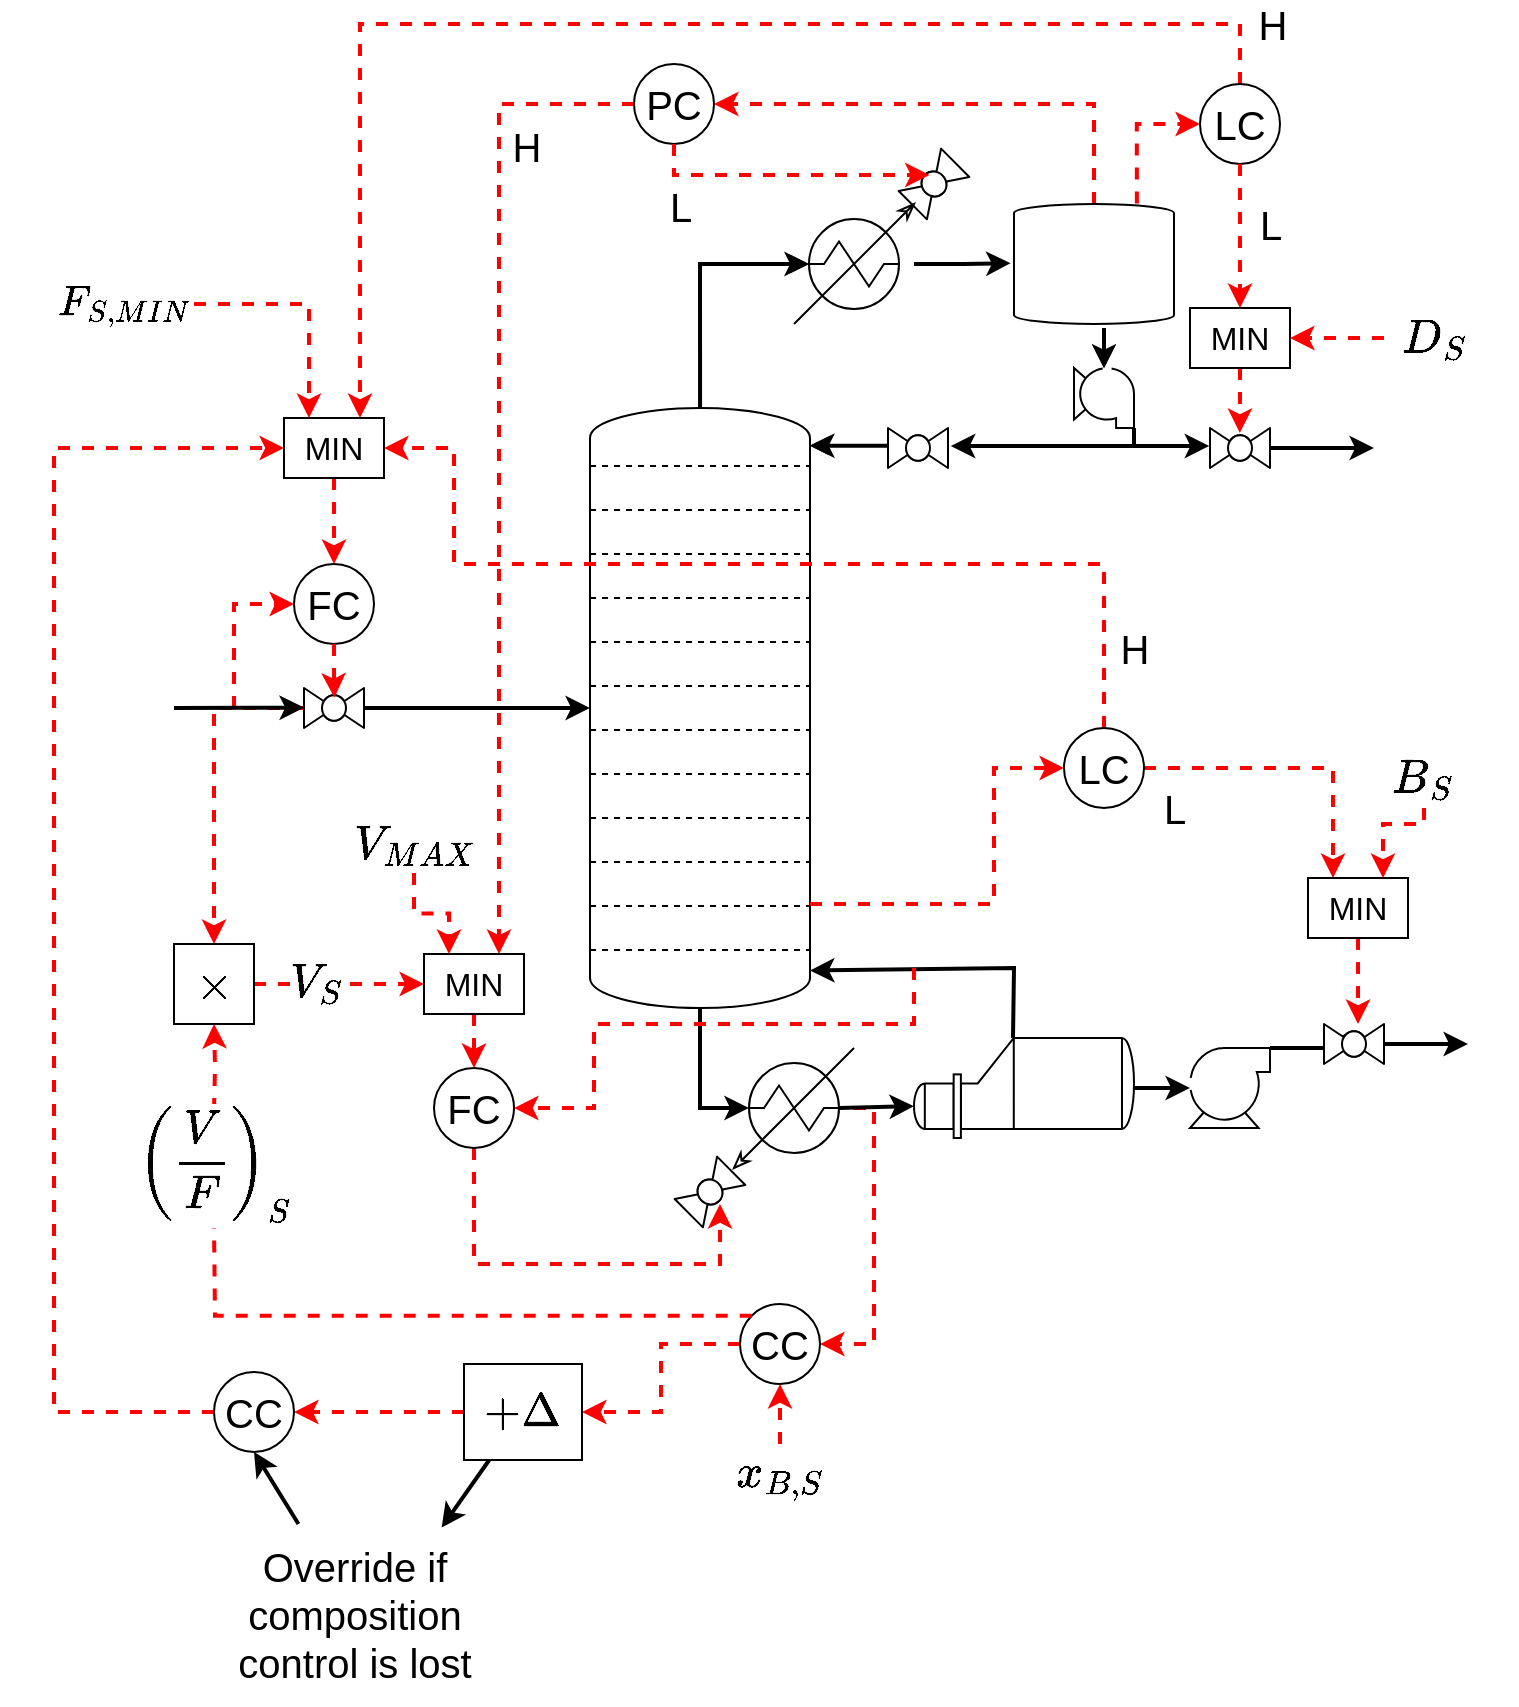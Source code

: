 <mxfile>
    <diagram id="n_FQf2AKHFINR0Hc34nD" name="Page-1">
        <mxGraphModel dx="741" dy="1639" grid="1" gridSize="10" guides="1" tooltips="1" connect="1" arrows="1" fold="1" page="1" pageScale="1" pageWidth="1654" pageHeight="1169" background="none" math="1" shadow="0">
            <root>
                <mxCell id="0"/>
                <mxCell id="1" parent="0"/>
                <mxCell id="116" style="edgeStyle=orthogonalEdgeStyle;rounded=0;html=1;entryX=1;entryY=0.5;entryDx=0;entryDy=0;dashed=1;strokeColor=#FF0000;strokeWidth=2;" parent="1" source="35" target="113" edge="1">
                    <mxGeometry relative="1" as="geometry">
                        <Array as="points">
                            <mxPoint x="720" y="702"/>
                            <mxPoint x="720" y="820"/>
                        </Array>
                    </mxGeometry>
                </mxCell>
                <mxCell id="3" style="edgeStyle=orthogonalEdgeStyle;rounded=0;orthogonalLoop=1;jettySize=auto;html=1;exitX=1;exitY=0;exitDx=0;exitDy=0;exitPerimeter=0;entryX=0.063;entryY=0.469;entryDx=0;entryDy=0;entryPerimeter=0;strokeWidth=2;fontSize=20;" parent="1" source="19" target="41" edge="1">
                    <mxGeometry relative="1" as="geometry">
                        <Array as="points">
                            <mxPoint x="970" y="672"/>
                        </Array>
                    </mxGeometry>
                </mxCell>
                <mxCell id="132" style="edgeStyle=orthogonalEdgeStyle;rounded=0;html=1;entryX=0.75;entryY=0;entryDx=0;entryDy=0;dashed=1;strokeColor=#FF0000;strokeWidth=2;fontSize=20;" parent="1" source="5" target="111" edge="1">
                    <mxGeometry relative="1" as="geometry"/>
                </mxCell>
                <mxCell id="133" value="H" style="edgeLabel;html=1;align=center;verticalAlign=middle;resizable=0;points=[];fontSize=20;" parent="132" vertex="1" connectable="0">
                    <mxGeometry x="-0.534" y="-2" relative="1" as="geometry">
                        <mxPoint x="15" y="-27" as="offset"/>
                    </mxGeometry>
                </mxCell>
                <mxCell id="5" value="&lt;span style=&quot;font-size: 20px;&quot;&gt;PC&lt;/span&gt;" style="ellipse;whiteSpace=wrap;html=1;fontSize=20;" parent="1" vertex="1">
                    <mxGeometry x="600" y="180" width="40" height="40" as="geometry"/>
                </mxCell>
                <mxCell id="6" value="" style="verticalLabelPosition=bottom;align=center;html=1;verticalAlign=top;pointerEvents=1;dashed=0;shape=mxgraph.pid2valves.valve;valveType=ball;rotation=-45;fontSize=20;" parent="1" vertex="1">
                    <mxGeometry x="735" y="230" width="30" height="20" as="geometry"/>
                </mxCell>
                <mxCell id="7" style="edgeStyle=orthogonalEdgeStyle;rounded=0;orthogonalLoop=1;jettySize=auto;html=1;strokeWidth=2;dashed=1;fillColor=#a20025;strokeColor=#FF0000;exitX=0.5;exitY=0;exitDx=0;exitDy=0;exitPerimeter=0;entryX=1;entryY=0.5;entryDx=0;entryDy=0;fontSize=20;" parent="1" source="17" target="5" edge="1">
                    <mxGeometry relative="1" as="geometry">
                        <mxPoint x="930" y="150" as="targetPoint"/>
                    </mxGeometry>
                </mxCell>
                <mxCell id="8" style="edgeStyle=orthogonalEdgeStyle;rounded=0;orthogonalLoop=1;jettySize=auto;html=1;entryX=0.554;entryY=0.264;entryDx=0;entryDy=0;entryPerimeter=0;strokeWidth=2;dashed=1;fillColor=#a20025;strokeColor=#FF0000;exitX=0.5;exitY=1;exitDx=0;exitDy=0;fontSize=20;" parent="1" source="5" target="6" edge="1">
                    <mxGeometry relative="1" as="geometry">
                        <Array as="points">
                            <mxPoint x="620" y="236"/>
                        </Array>
                        <mxPoint x="850" y="120" as="sourcePoint"/>
                    </mxGeometry>
                </mxCell>
                <mxCell id="134" value="L" style="edgeLabel;html=1;align=center;verticalAlign=middle;resizable=0;points=[];fontSize=20;" parent="8" vertex="1" connectable="0">
                    <mxGeometry x="-0.278" relative="1" as="geometry">
                        <mxPoint x="-33" y="15" as="offset"/>
                    </mxGeometry>
                </mxCell>
                <mxCell id="14" value="" style="verticalLabelPosition=bottom;outlineConnect=0;align=center;dashed=0;html=1;verticalAlign=top;shape=mxgraph.pid2misc.column;columnType=tray;fontSize=20;" parent="1" vertex="1">
                    <mxGeometry x="578" y="352" width="110" height="300" as="geometry"/>
                </mxCell>
                <mxCell id="15" style="edgeStyle=orthogonalEdgeStyle;rounded=0;orthogonalLoop=1;jettySize=auto;html=1;strokeWidth=2;fontSize=20;" parent="1" target="19" edge="1">
                    <mxGeometry relative="1" as="geometry">
                        <Array as="points">
                            <mxPoint x="858" y="692"/>
                            <mxPoint x="858" y="692"/>
                        </Array>
                        <mxPoint x="818" y="692" as="sourcePoint"/>
                    </mxGeometry>
                </mxCell>
                <mxCell id="16" style="edgeStyle=orthogonalEdgeStyle;rounded=0;orthogonalLoop=1;jettySize=auto;html=1;entryX=0;entryY=0.5;entryDx=0;entryDy=0;strokeWidth=2;dashed=1;fillColor=#a20025;strokeColor=#FF0000;exitX=0.768;exitY=-0.005;exitDx=0;exitDy=0;exitPerimeter=0;fontSize=20;" parent="1" source="17" target="38" edge="1">
                    <mxGeometry relative="1" as="geometry">
                        <Array as="points">
                            <mxPoint x="851" y="210"/>
                        </Array>
                    </mxGeometry>
                </mxCell>
                <mxCell id="17" value="" style="shape=mxgraph.pid.vessels.pressurized_vessel;html=1;pointerEvents=1;align=center;verticalLabelPosition=bottom;verticalAlign=top;dashed=0;fontSize=20;" parent="1" vertex="1">
                    <mxGeometry x="790" y="250" width="80" height="60" as="geometry"/>
                </mxCell>
                <mxCell id="18" style="edgeStyle=orthogonalEdgeStyle;rounded=0;orthogonalLoop=1;jettySize=auto;html=1;entryX=0.124;entryY=0.5;entryDx=0;entryDy=0;entryPerimeter=0;fontSize=20;" parent="1" source="14" target="32" edge="1">
                    <mxGeometry relative="1" as="geometry">
                        <mxPoint x="680" y="240" as="targetPoint"/>
                        <Array as="points">
                            <mxPoint x="633" y="280"/>
                        </Array>
                    </mxGeometry>
                </mxCell>
                <mxCell id="19" value="" style="verticalLabelPosition=bottom;outlineConnect=0;align=center;dashed=0;html=1;verticalAlign=top;shape=mxgraph.pid.compressors.centrifugal_compressor;fontSize=20;" parent="1" vertex="1">
                    <mxGeometry x="878" y="672" width="40" height="40" as="geometry"/>
                </mxCell>
                <mxCell id="67" style="edgeStyle=orthogonalEdgeStyle;rounded=0;html=1;entryX=0;entryY=0.5;entryDx=0;entryDy=0;strokeColor=#FF0000;strokeWidth=2;dashed=1;fontSize=20;" parent="1" target="30" edge="1">
                    <mxGeometry relative="1" as="geometry">
                        <mxPoint x="400" y="502" as="sourcePoint"/>
                        <Array as="points">
                            <mxPoint x="400" y="450"/>
                        </Array>
                    </mxGeometry>
                </mxCell>
                <mxCell id="118" style="edgeStyle=orthogonalEdgeStyle;rounded=0;html=1;entryX=0.5;entryY=0;entryDx=0;entryDy=0;dashed=1;strokeColor=#FF0000;strokeWidth=2;" parent="1" source="21" target="117" edge="1">
                    <mxGeometry relative="1" as="geometry">
                        <Array as="points">
                            <mxPoint x="390" y="502"/>
                        </Array>
                    </mxGeometry>
                </mxCell>
                <mxCell id="21" value="" style="verticalLabelPosition=bottom;align=center;html=1;verticalAlign=top;pointerEvents=1;dashed=0;shape=mxgraph.pid2valves.valve;valveType=ball;fontSize=20;" parent="1" vertex="1">
                    <mxGeometry x="435" y="492" width="30" height="20" as="geometry"/>
                </mxCell>
                <mxCell id="22" value="" style="shape=mxgraph.pid.heat_exchangers.reboiler;html=1;pointerEvents=1;align=center;verticalLabelPosition=bottom;verticalAlign=top;dashed=0;fontSize=20;" parent="1" vertex="1">
                    <mxGeometry x="740" y="667" width="110" height="50" as="geometry"/>
                </mxCell>
                <mxCell id="23" value="" style="verticalLabelPosition=bottom;outlineConnect=0;align=center;dashed=0;html=1;verticalAlign=top;shape=mxgraph.pid.compressors.centrifugal_compressor;rotation=90;fontSize=20;" parent="1" vertex="1">
                    <mxGeometry x="820" y="332" width="30" height="30" as="geometry"/>
                </mxCell>
                <mxCell id="24" value="" style="verticalLabelPosition=bottom;align=center;html=1;verticalAlign=top;pointerEvents=1;dashed=0;shape=mxgraph.pid2valves.valve;valveType=ball;fontSize=20;" parent="1" vertex="1">
                    <mxGeometry x="727" y="362" width="30" height="20" as="geometry"/>
                </mxCell>
                <mxCell id="58" style="edgeStyle=orthogonalEdgeStyle;html=1;strokeColor=default;strokeWidth=2;fontSize=20;" parent="1" source="25" edge="1">
                    <mxGeometry relative="1" as="geometry">
                        <mxPoint x="970" y="372" as="targetPoint"/>
                    </mxGeometry>
                </mxCell>
                <mxCell id="25" value="" style="verticalLabelPosition=bottom;align=center;html=1;verticalAlign=top;pointerEvents=1;dashed=0;shape=mxgraph.pid2valves.valve;valveType=ball;fontSize=20;" parent="1" vertex="1">
                    <mxGeometry x="888" y="362" width="30" height="20" as="geometry"/>
                </mxCell>
                <mxCell id="26" value="" style="endArrow=classic;html=1;rounded=0;exitX=-0.014;exitY=0.443;exitDx=0;exitDy=0;exitPerimeter=0;fontSize=20;" parent="1" source="24" edge="1">
                    <mxGeometry width="50" height="50" relative="1" as="geometry">
                        <mxPoint x="715.3" y="371.15" as="sourcePoint"/>
                        <mxPoint x="688" y="370.86" as="targetPoint"/>
                    </mxGeometry>
                </mxCell>
                <mxCell id="29" style="edgeStyle=orthogonalEdgeStyle;rounded=0;orthogonalLoop=1;jettySize=auto;html=1;entryX=0.01;entryY=0.5;entryDx=0;entryDy=0;entryPerimeter=0;strokeWidth=2;fontSize=20;" parent="1" target="23" edge="1">
                    <mxGeometry relative="1" as="geometry">
                        <mxPoint x="835" y="312" as="sourcePoint"/>
                        <Array as="points">
                            <mxPoint x="835" y="322"/>
                            <mxPoint x="835" y="322"/>
                        </Array>
                    </mxGeometry>
                </mxCell>
                <mxCell id="30" value="&lt;font style=&quot;font-size: 20px;&quot;&gt;FC&lt;/font&gt;" style="ellipse;whiteSpace=wrap;html=1;fontSize=20;" parent="1" vertex="1">
                    <mxGeometry x="430" y="430" width="40" height="40" as="geometry"/>
                </mxCell>
                <mxCell id="32" value="" style="shape=mxgraph.pid.heat_exchangers.condenser;html=1;pointerEvents=1;align=center;verticalLabelPosition=bottom;verticalAlign=top;dashed=0;movable=1;resizable=1;rotatable=1;deletable=1;editable=1;locked=0;connectable=1;fontSize=20;" parent="1" vertex="1">
                    <mxGeometry x="680" y="250" width="60" height="60" as="geometry"/>
                </mxCell>
                <mxCell id="33" style="edgeStyle=orthogonalEdgeStyle;rounded=0;orthogonalLoop=1;jettySize=auto;html=1;entryX=-0.021;entryY=0.494;entryDx=0;entryDy=0;entryPerimeter=0;strokeWidth=2;fontSize=20;" parent="1" source="32" target="17" edge="1">
                    <mxGeometry relative="1" as="geometry"/>
                </mxCell>
                <mxCell id="35" value="" style="shape=mxgraph.pid.heat_exchangers.heater;html=1;pointerEvents=1;align=center;verticalLabelPosition=bottom;verticalAlign=top;dashed=0;fontSize=20;" parent="1" vertex="1">
                    <mxGeometry x="650" y="672" width="60" height="60" as="geometry"/>
                </mxCell>
                <mxCell id="37" value="" style="verticalLabelPosition=bottom;align=center;html=1;verticalAlign=top;pointerEvents=1;dashed=0;shape=mxgraph.pid2valves.valve;valveType=ball;rotation=315;fontSize=20;" parent="1" vertex="1">
                    <mxGeometry x="623" y="734" width="30" height="20" as="geometry"/>
                </mxCell>
                <mxCell id="89" style="edgeStyle=orthogonalEdgeStyle;rounded=0;html=1;entryX=0.75;entryY=0;entryDx=0;entryDy=0;dashed=1;strokeColor=#FF0000;strokeWidth=2;fontSize=20;" parent="1" source="38" target="86" edge="1">
                    <mxGeometry relative="1" as="geometry">
                        <Array as="points">
                            <mxPoint x="903" y="160"/>
                            <mxPoint x="463" y="160"/>
                            <mxPoint x="463" y="357"/>
                        </Array>
                    </mxGeometry>
                </mxCell>
                <mxCell id="131" value="H" style="edgeLabel;html=1;align=center;verticalAlign=middle;resizable=0;points=[];fontSize=20;" parent="89" vertex="1" connectable="0">
                    <mxGeometry x="-0.814" relative="1" as="geometry">
                        <mxPoint x="48" as="offset"/>
                    </mxGeometry>
                </mxCell>
                <mxCell id="38" value="&lt;span style=&quot;font-size: 20px;&quot;&gt;LC&lt;/span&gt;" style="ellipse;whiteSpace=wrap;html=1;fontSize=20;" parent="1" vertex="1">
                    <mxGeometry x="883" y="190" width="40" height="40" as="geometry"/>
                </mxCell>
                <mxCell id="39" style="edgeStyle=orthogonalEdgeStyle;rounded=0;orthogonalLoop=1;jettySize=auto;html=1;entryX=0.5;entryY=0;entryDx=0;entryDy=0;strokeWidth=2;dashed=1;fillColor=#a20025;strokeColor=#FF0000;fontSize=20;" parent="1" source="38" target="83" edge="1">
                    <mxGeometry relative="1" as="geometry"/>
                </mxCell>
                <mxCell id="130" value="L" style="edgeLabel;html=1;align=center;verticalAlign=middle;resizable=0;points=[];fontSize=20;" parent="39" vertex="1" connectable="0">
                    <mxGeometry x="-0.717" relative="1" as="geometry">
                        <mxPoint x="15" y="20" as="offset"/>
                    </mxGeometry>
                </mxCell>
                <mxCell id="57" style="edgeStyle=orthogonalEdgeStyle;html=1;strokeColor=default;strokeWidth=2;fontSize=20;" parent="1" source="41" edge="1">
                    <mxGeometry relative="1" as="geometry">
                        <mxPoint x="1017" y="670" as="targetPoint"/>
                    </mxGeometry>
                </mxCell>
                <mxCell id="41" value="" style="verticalLabelPosition=bottom;align=center;html=1;verticalAlign=top;pointerEvents=1;dashed=0;shape=mxgraph.pid2valves.valve;valveType=ball;fontSize=20;" parent="1" vertex="1">
                    <mxGeometry x="945" y="660" width="30" height="20" as="geometry"/>
                </mxCell>
                <mxCell id="45" value="" style="endArrow=classic;html=1;rounded=0;exitX=0.45;exitY=0;exitDx=0;exitDy=0;exitPerimeter=0;endSize=6;curved=0;strokeColor=default;strokeWidth=2;fontSize=20;" parent="1" source="22" edge="1">
                    <mxGeometry width="50" height="50" relative="1" as="geometry">
                        <mxPoint x="778" y="662" as="sourcePoint"/>
                        <mxPoint x="688" y="633.27" as="targetPoint"/>
                        <Array as="points">
                            <mxPoint x="790" y="632"/>
                        </Array>
                    </mxGeometry>
                </mxCell>
                <mxCell id="47" style="edgeStyle=orthogonalEdgeStyle;rounded=0;orthogonalLoop=1;jettySize=auto;html=1;entryX=0;entryY=0.682;entryDx=0;entryDy=0;entryPerimeter=0;exitX=0.876;exitY=0.5;exitDx=0;exitDy=0;exitPerimeter=0;endSize=6;curved=0;strokeWidth=2;fontSize=20;" parent="1" target="22" edge="1">
                    <mxGeometry relative="1" as="geometry">
                        <mxPoint x="728" y="830" as="targetPoint"/>
                        <mxPoint x="702.56" y="702" as="sourcePoint"/>
                        <Array as="points">
                            <mxPoint x="703" y="701"/>
                        </Array>
                    </mxGeometry>
                </mxCell>
                <mxCell id="48" style="edgeStyle=orthogonalEdgeStyle;rounded=0;orthogonalLoop=1;jettySize=auto;html=1;entryX=0.124;entryY=0.5;entryDx=0;entryDy=0;entryPerimeter=0;endSize=6;curved=0;strokeWidth=2;fontSize=20;" parent="1" source="14" edge="1">
                    <mxGeometry relative="1" as="geometry">
                        <mxPoint x="657.44" y="702" as="targetPoint"/>
                        <Array as="points">
                            <mxPoint x="633" y="702"/>
                        </Array>
                    </mxGeometry>
                </mxCell>
                <mxCell id="49" style="edgeStyle=orthogonalEdgeStyle;rounded=0;orthogonalLoop=1;jettySize=auto;html=1;dashed=1;endSize=6;curved=0;strokeColor=#FF0000;strokeWidth=2;exitX=0.5;exitY=1;exitDx=0;exitDy=0;entryX=0.476;entryY=0.889;entryDx=0;entryDy=0;entryPerimeter=0;fontSize=20;" parent="1" source="110" target="37" edge="1">
                    <mxGeometry relative="1" as="geometry">
                        <mxPoint x="643" y="790" as="targetPoint"/>
                        <mxPoint x="643" y="790" as="sourcePoint"/>
                        <Array as="points">
                            <mxPoint x="520" y="752"/>
                            <mxPoint x="520" y="780"/>
                            <mxPoint x="643" y="780"/>
                        </Array>
                    </mxGeometry>
                </mxCell>
                <mxCell id="50" style="edgeStyle=orthogonalEdgeStyle;rounded=0;orthogonalLoop=1;jettySize=auto;html=1;entryX=0.507;entryY=0.24;entryDx=0;entryDy=0;entryPerimeter=0;dashed=1;endSize=6;curved=0;strokeColor=#FF0000;strokeWidth=2;fontSize=20;" parent="1" source="30" target="21" edge="1">
                    <mxGeometry relative="1" as="geometry"/>
                </mxCell>
                <mxCell id="54" value="" style="endArrow=classic;html=1;rounded=0;exitX=-0.014;exitY=0.443;exitDx=0;exitDy=0;exitPerimeter=0;strokeWidth=2;fontSize=20;" parent="1" edge="1">
                    <mxGeometry width="50" height="50" relative="1" as="geometry">
                        <mxPoint x="726.58" y="370.83" as="sourcePoint"/>
                        <mxPoint x="688" y="370.83" as="targetPoint"/>
                    </mxGeometry>
                </mxCell>
                <mxCell id="56" style="edgeStyle=orthogonalEdgeStyle;rounded=0;orthogonalLoop=1;jettySize=auto;html=1;entryX=0.124;entryY=0.5;entryDx=0;entryDy=0;entryPerimeter=0;strokeWidth=2;fontSize=20;" parent="1" edge="1">
                    <mxGeometry relative="1" as="geometry">
                        <mxPoint x="687.44" y="279.97" as="targetPoint"/>
                        <Array as="points">
                            <mxPoint x="633" y="279.97"/>
                        </Array>
                        <mxPoint x="633.034" y="351.97" as="sourcePoint"/>
                    </mxGeometry>
                </mxCell>
                <mxCell id="66" style="edgeStyle=orthogonalEdgeStyle;html=1;strokeColor=default;strokeWidth=2;rounded=0;fontSize=20;" parent="1" edge="1">
                    <mxGeometry relative="1" as="geometry">
                        <mxPoint x="370" y="502" as="sourcePoint"/>
                        <mxPoint x="435" y="501.83" as="targetPoint"/>
                        <Array as="points">
                            <mxPoint x="435" y="502"/>
                        </Array>
                    </mxGeometry>
                </mxCell>
                <mxCell id="65" style="edgeStyle=orthogonalEdgeStyle;html=1;strokeColor=default;strokeWidth=2;rounded=0;fontSize=20;" parent="1" source="21" target="14" edge="1">
                    <mxGeometry relative="1" as="geometry"/>
                </mxCell>
                <mxCell id="88" style="edgeStyle=orthogonalEdgeStyle;html=1;entryX=0.497;entryY=0.124;entryDx=0;entryDy=0;entryPerimeter=0;rounded=0;dashed=1;strokeColor=#FF0000;strokeWidth=2;fontSize=20;" parent="1" source="83" target="25" edge="1">
                    <mxGeometry relative="1" as="geometry"/>
                </mxCell>
                <mxCell id="83" value="MIN" style="whiteSpace=wrap;html=1;fontSize=16;" parent="1" vertex="1">
                    <mxGeometry x="878" y="302" width="50" height="30" as="geometry"/>
                </mxCell>
                <mxCell id="103" style="edgeStyle=orthogonalEdgeStyle;rounded=0;html=1;entryX=0.5;entryY=0;entryDx=0;entryDy=0;dashed=1;strokeColor=#FF0000;strokeWidth=2;fontSize=20;" parent="1" source="86" target="30" edge="1">
                    <mxGeometry relative="1" as="geometry"/>
                </mxCell>
                <mxCell id="86" value="MIN" style="whiteSpace=wrap;html=1;fontSize=16;" parent="1" vertex="1">
                    <mxGeometry x="425" y="357" width="50" height="30" as="geometry"/>
                </mxCell>
                <mxCell id="91" style="edgeStyle=orthogonalEdgeStyle;rounded=0;html=1;entryX=0;entryY=0.5;entryDx=0;entryDy=0;dashed=1;strokeColor=#FF0000;strokeWidth=2;elbow=vertical;fontSize=20;" parent="1" source="14" target="95" edge="1">
                    <mxGeometry relative="1" as="geometry">
                        <Array as="points">
                            <mxPoint x="780" y="600"/>
                            <mxPoint x="780" y="532"/>
                        </Array>
                        <mxPoint x="860" y="575" as="sourcePoint"/>
                    </mxGeometry>
                </mxCell>
                <mxCell id="92" style="edgeStyle=orthogonalEdgeStyle;rounded=0;html=1;entryX=0.25;entryY=0;entryDx=0;entryDy=0;dashed=1;strokeColor=#FF0000;strokeWidth=2;elbow=vertical;fontSize=20;" parent="1" source="95" target="96" edge="1">
                    <mxGeometry relative="1" as="geometry"/>
                </mxCell>
                <mxCell id="93" value="L" style="edgeLabel;html=1;align=center;verticalAlign=middle;resizable=0;points=[];fontSize=20;" parent="92" vertex="1" connectable="0">
                    <mxGeometry x="-0.746" relative="1" as="geometry">
                        <mxPoint x="-4" y="20" as="offset"/>
                    </mxGeometry>
                </mxCell>
                <mxCell id="100" style="edgeStyle=orthogonalEdgeStyle;rounded=0;html=1;entryX=1;entryY=0.5;entryDx=0;entryDy=0;dashed=1;strokeColor=#FF0000;strokeWidth=2;fontSize=20;" parent="1" source="95" target="86" edge="1">
                    <mxGeometry relative="1" as="geometry">
                        <Array as="points">
                            <mxPoint x="835" y="430"/>
                            <mxPoint x="510" y="430"/>
                            <mxPoint x="510" y="372"/>
                        </Array>
                    </mxGeometry>
                </mxCell>
                <mxCell id="95" value="&lt;font style=&quot;font-size: 20px;&quot;&gt;LC&lt;/font&gt;" style="ellipse;whiteSpace=wrap;html=1;fontSize=20;" parent="1" vertex="1">
                    <mxGeometry x="815" y="512" width="40" height="40" as="geometry"/>
                </mxCell>
                <mxCell id="99" style="edgeStyle=orthogonalEdgeStyle;rounded=0;html=1;entryX=0.567;entryY=0;entryDx=0;entryDy=0;entryPerimeter=0;dashed=1;strokeColor=#FF0000;strokeWidth=2;fontSize=20;" parent="1" source="96" target="41" edge="1">
                    <mxGeometry relative="1" as="geometry"/>
                </mxCell>
                <mxCell id="96" value="MIN" style="whiteSpace=wrap;html=1;fontSize=16;" parent="1" vertex="1">
                    <mxGeometry x="937" y="587" width="50" height="30" as="geometry"/>
                </mxCell>
                <mxCell id="102" value="H" style="text;html=1;align=center;verticalAlign=middle;resizable=0;points=[];autosize=1;strokeColor=none;fillColor=none;fontSize=20;" parent="1" vertex="1">
                    <mxGeometry x="830" y="452" width="40" height="40" as="geometry"/>
                </mxCell>
                <mxCell id="106" style="edgeStyle=orthogonalEdgeStyle;rounded=0;html=1;entryX=1;entryY=0.5;entryDx=0;entryDy=0;dashed=1;strokeColor=#FF0000;strokeWidth=2;fontSize=20;" parent="1" source="105" target="83" edge="1">
                    <mxGeometry relative="1" as="geometry"/>
                </mxCell>
                <mxCell id="105" value="&lt;span style=&quot;font-size: 20px;&quot;&gt;$$D_S$$&lt;/span&gt;" style="whiteSpace=wrap;html=1;fontSize=20;strokeColor=none;" parent="1" vertex="1">
                    <mxGeometry x="975" y="302" width="50" height="30" as="geometry"/>
                </mxCell>
                <mxCell id="108" style="edgeStyle=orthogonalEdgeStyle;rounded=0;html=1;entryX=0.75;entryY=0;entryDx=0;entryDy=0;dashed=1;strokeColor=#FF0000;strokeWidth=2;fontSize=16;" parent="1" source="107" target="96" edge="1">
                    <mxGeometry relative="1" as="geometry">
                        <Array as="points">
                            <mxPoint x="995" y="560"/>
                            <mxPoint x="974" y="560"/>
                        </Array>
                    </mxGeometry>
                </mxCell>
                <mxCell id="107" value="&lt;span style=&quot;font-size: 20px;&quot;&gt;$$B_S$$&lt;/span&gt;" style="whiteSpace=wrap;html=1;fontSize=20;strokeColor=none;" parent="1" vertex="1">
                    <mxGeometry x="970" y="522" width="50" height="30" as="geometry"/>
                </mxCell>
                <mxCell id="110" value="&lt;font style=&quot;font-size: 20px;&quot;&gt;FC&lt;/font&gt;" style="ellipse;whiteSpace=wrap;html=1;fontSize=20;" parent="1" vertex="1">
                    <mxGeometry x="500" y="682" width="40" height="40" as="geometry"/>
                </mxCell>
                <mxCell id="121" style="edgeStyle=orthogonalEdgeStyle;rounded=0;html=1;entryX=0.5;entryY=0;entryDx=0;entryDy=0;dashed=1;strokeColor=#FF0000;strokeWidth=2;" parent="1" source="111" target="110" edge="1">
                    <mxGeometry relative="1" as="geometry"/>
                </mxCell>
                <mxCell id="111" value="MIN" style="whiteSpace=wrap;html=1;fontSize=16;" parent="1" vertex="1">
                    <mxGeometry x="495" y="625" width="50" height="30" as="geometry"/>
                </mxCell>
                <mxCell id="112" style="edgeStyle=orthogonalEdgeStyle;rounded=0;orthogonalLoop=1;jettySize=auto;html=1;dashed=1;endSize=6;curved=0;strokeColor=#FF0000;strokeWidth=2;entryX=1;entryY=0.5;entryDx=0;entryDy=0;fontSize=20;" parent="1" target="110" edge="1">
                    <mxGeometry relative="1" as="geometry">
                        <mxPoint x="652.992" y="760.01" as="targetPoint"/>
                        <mxPoint x="739" y="633" as="sourcePoint"/>
                        <Array as="points">
                            <mxPoint x="740" y="660"/>
                            <mxPoint x="580" y="660"/>
                            <mxPoint x="580" y="702"/>
                        </Array>
                    </mxGeometry>
                </mxCell>
                <mxCell id="142" style="edgeStyle=orthogonalEdgeStyle;rounded=0;html=1;dashed=1;strokeColor=#FF0000;strokeWidth=2;fontSize=20;" parent="1" source="113" target="141" edge="1">
                    <mxGeometry relative="1" as="geometry"/>
                </mxCell>
                <mxCell id="113" value="&lt;font style=&quot;font-size: 20px;&quot;&gt;CC&lt;/font&gt;" style="ellipse;whiteSpace=wrap;html=1;fontSize=20;" parent="1" vertex="1">
                    <mxGeometry x="653" y="800" width="40" height="40" as="geometry"/>
                </mxCell>
                <mxCell id="120" style="edgeStyle=orthogonalEdgeStyle;rounded=0;html=1;entryX=0;entryY=0.5;entryDx=0;entryDy=0;dashed=1;strokeColor=#FF0000;strokeWidth=2;" parent="1" source="117" target="111" edge="1">
                    <mxGeometry relative="1" as="geometry"/>
                </mxCell>
                <mxCell id="124" value="$$V_S$$" style="edgeLabel;html=1;align=center;verticalAlign=middle;resizable=0;points=[];fontSize=20;" parent="120" vertex="1" connectable="0">
                    <mxGeometry x="-0.271" y="1" relative="1" as="geometry">
                        <mxPoint as="offset"/>
                    </mxGeometry>
                </mxCell>
                <mxCell id="117" value="&lt;span style=&quot;font-size: 20px;&quot;&gt;$$\times$$&lt;/span&gt;" style="whiteSpace=wrap;html=1;fontSize=20;fontStyle=0" parent="1" vertex="1">
                    <mxGeometry x="370" y="620" width="40" height="40" as="geometry"/>
                </mxCell>
                <mxCell id="123" style="edgeStyle=orthogonalEdgeStyle;rounded=0;html=1;entryX=0.25;entryY=0;entryDx=0;entryDy=0;dashed=1;strokeColor=#FF0000;strokeWidth=2;" parent="1" source="122" target="111" edge="1">
                    <mxGeometry relative="1" as="geometry"/>
                </mxCell>
                <mxCell id="122" value="&lt;span style=&quot;font-size: 20px;&quot;&gt;$$V_{MAX}$$&lt;/span&gt;" style="whiteSpace=wrap;html=1;fontSize=20;strokeColor=none;" parent="1" vertex="1">
                    <mxGeometry x="465" y="554.5" width="50" height="30" as="geometry"/>
                </mxCell>
                <mxCell id="126" style="edgeStyle=orthogonalEdgeStyle;rounded=0;html=1;entryX=0.5;entryY=1;entryDx=0;entryDy=0;dashed=1;strokeColor=#FF0000;strokeWidth=2;fontSize=20;" parent="1" source="125" target="113" edge="1">
                    <mxGeometry relative="1" as="geometry"/>
                </mxCell>
                <mxCell id="125" value="&lt;span style=&quot;font-size: 20px;&quot;&gt;$$x_{B,S}$$&lt;/span&gt;" style="whiteSpace=wrap;html=1;fontSize=20;strokeColor=none;" parent="1" vertex="1">
                    <mxGeometry x="648" y="870" width="50" height="30" as="geometry"/>
                </mxCell>
                <mxCell id="129" value="" style="edgeStyle=orthogonalEdgeStyle;rounded=0;html=1;dashed=1;strokeColor=#FF0000;strokeWidth=2;endArrow=none;exitX=0;exitY=0;exitDx=0;exitDy=0;" parent="1" source="113" edge="1">
                    <mxGeometry relative="1" as="geometry">
                        <mxPoint x="653" y="820" as="sourcePoint"/>
                        <mxPoint x="390" y="762" as="targetPoint"/>
                    </mxGeometry>
                </mxCell>
                <mxCell id="136" style="edgeStyle=orthogonalEdgeStyle;rounded=0;html=1;dashed=1;strokeColor=#FF0000;strokeWidth=2;fontSize=20;entryX=0.5;entryY=1;entryDx=0;entryDy=0;" parent="1" target="117" edge="1">
                    <mxGeometry relative="1" as="geometry">
                        <mxPoint x="350" y="700" as="targetPoint"/>
                        <mxPoint x="390" y="703" as="sourcePoint"/>
                    </mxGeometry>
                </mxCell>
                <mxCell id="137" style="edgeStyle=orthogonalEdgeStyle;rounded=0;orthogonalLoop=1;jettySize=auto;html=1;entryX=1.047;entryY=0.43;entryDx=0;entryDy=0;entryPerimeter=0;exitX=1;exitY=0;exitDx=0;exitDy=0;exitPerimeter=0;strokeWidth=2;fontSize=20;" parent="1" edge="1">
                    <mxGeometry relative="1" as="geometry">
                        <mxPoint x="758.41" y="370.6" as="targetPoint"/>
                        <mxPoint x="850" y="362" as="sourcePoint"/>
                        <Array as="points">
                            <mxPoint x="850" y="371"/>
                            <mxPoint x="758" y="371"/>
                        </Array>
                    </mxGeometry>
                </mxCell>
                <mxCell id="138" style="edgeStyle=orthogonalEdgeStyle;rounded=0;orthogonalLoop=1;jettySize=auto;html=1;exitX=1;exitY=0;exitDx=0;exitDy=0;exitPerimeter=0;strokeWidth=2;fontSize=20;entryX=-0.013;entryY=0.45;entryDx=0;entryDy=0;entryPerimeter=0;" parent="1" edge="1">
                    <mxGeometry relative="1" as="geometry">
                        <mxPoint x="887.61" y="371" as="targetPoint"/>
                        <mxPoint x="850" y="362" as="sourcePoint"/>
                        <Array as="points">
                            <mxPoint x="850" y="371"/>
                        </Array>
                    </mxGeometry>
                </mxCell>
                <mxCell id="143" style="edgeStyle=orthogonalEdgeStyle;rounded=0;html=1;dashed=1;strokeColor=#FF0000;strokeWidth=2;fontSize=20;entryX=1;entryY=0.5;entryDx=0;entryDy=0;" parent="1" source="141" target="144" edge="1">
                    <mxGeometry relative="1" as="geometry">
                        <mxPoint x="420" y="854" as="targetPoint"/>
                    </mxGeometry>
                </mxCell>
                <mxCell id="150" style="edgeStyle=none;rounded=0;html=1;entryX=0.813;entryY=0.02;entryDx=0;entryDy=0;entryPerimeter=0;strokeColor=default;strokeWidth=2;fontSize=20;" parent="1" source="141" target="146" edge="1">
                    <mxGeometry relative="1" as="geometry"/>
                </mxCell>
                <mxCell id="141" value="$$+\Delta$$" style="whiteSpace=wrap;html=1;strokeColor=default;fontSize=20;" parent="1" vertex="1">
                    <mxGeometry x="515" y="830" width="59" height="48" as="geometry"/>
                </mxCell>
                <mxCell id="145" style="edgeStyle=orthogonalEdgeStyle;rounded=0;html=1;entryX=0;entryY=0.5;entryDx=0;entryDy=0;dashed=1;strokeColor=#FF0000;strokeWidth=2;fontSize=20;" parent="1" source="144" target="86" edge="1">
                    <mxGeometry relative="1" as="geometry">
                        <Array as="points">
                            <mxPoint x="310" y="854"/>
                            <mxPoint x="310" y="372"/>
                        </Array>
                    </mxGeometry>
                </mxCell>
                <mxCell id="144" value="&lt;font style=&quot;font-size: 20px;&quot;&gt;CC&lt;/font&gt;" style="ellipse;whiteSpace=wrap;html=1;fontSize=20;" parent="1" vertex="1">
                    <mxGeometry x="390" y="834" width="40" height="40" as="geometry"/>
                </mxCell>
                <mxCell id="151" style="edgeStyle=none;rounded=0;html=1;entryX=0.5;entryY=1;entryDx=0;entryDy=0;strokeColor=default;strokeWidth=2;fontSize=20;" parent="1" source="146" target="144" edge="1">
                    <mxGeometry relative="1" as="geometry"/>
                </mxCell>
                <mxCell id="146" value="Override if &lt;br&gt;composition &lt;br&gt;control is lost" style="text;html=1;align=center;verticalAlign=middle;resizable=0;points=[];autosize=1;strokeColor=none;fillColor=none;fontSize=20;" parent="1" vertex="1">
                    <mxGeometry x="390" y="910" width="140" height="90" as="geometry"/>
                </mxCell>
                <mxCell id="154" value="$$\left( \frac{V}{F} \right)_S $$" style="whiteSpace=wrap;html=1;strokeColor=none;fontSize=20;" parent="1" vertex="1">
                    <mxGeometry x="350" y="700" width="80" height="60" as="geometry"/>
                </mxCell>
                <mxCell id="156" style="edgeStyle=orthogonalEdgeStyle;html=1;entryX=0.25;entryY=0;entryDx=0;entryDy=0;dashed=1;strokeWidth=2;strokeColor=#FF0000;rounded=0;" edge="1" parent="1" source="155" target="86">
                    <mxGeometry relative="1" as="geometry"/>
                </mxCell>
                <mxCell id="155" value="$$F_{S,MIN}$$" style="whiteSpace=wrap;html=1;fontSize=18;strokeColor=none;" vertex="1" parent="1">
                    <mxGeometry x="310" y="280" width="70" height="40" as="geometry"/>
                </mxCell>
            </root>
        </mxGraphModel>
    </diagram>
</mxfile>